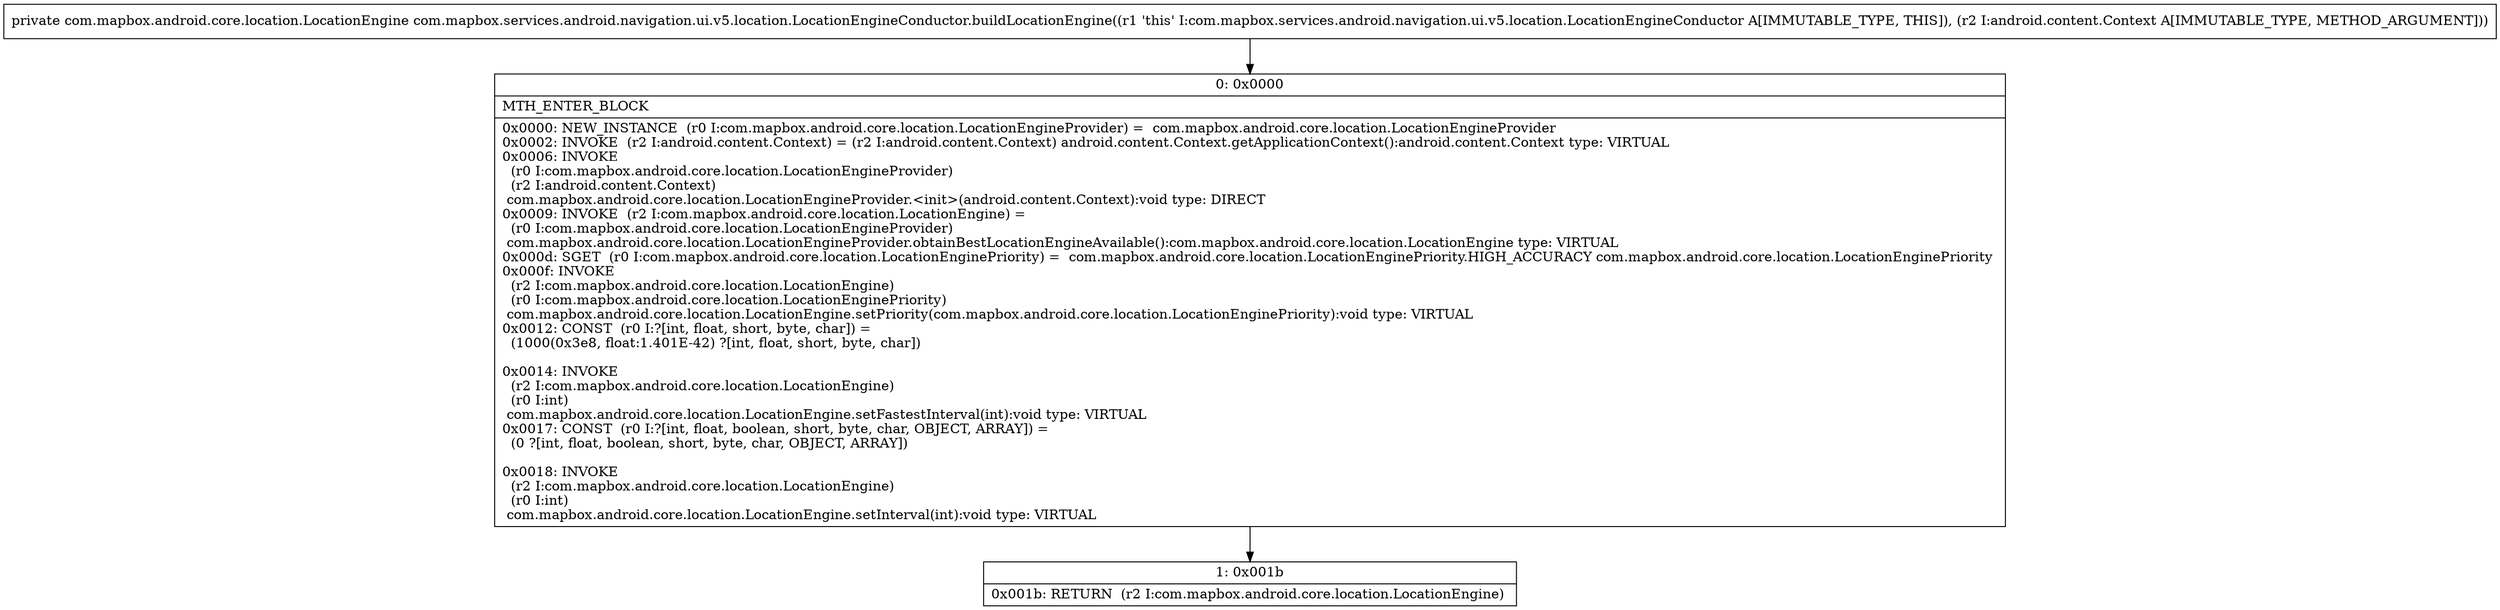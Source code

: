digraph "CFG forcom.mapbox.services.android.navigation.ui.v5.location.LocationEngineConductor.buildLocationEngine(Landroid\/content\/Context;)Lcom\/mapbox\/android\/core\/location\/LocationEngine;" {
Node_0 [shape=record,label="{0\:\ 0x0000|MTH_ENTER_BLOCK\l|0x0000: NEW_INSTANCE  (r0 I:com.mapbox.android.core.location.LocationEngineProvider) =  com.mapbox.android.core.location.LocationEngineProvider \l0x0002: INVOKE  (r2 I:android.content.Context) = (r2 I:android.content.Context) android.content.Context.getApplicationContext():android.content.Context type: VIRTUAL \l0x0006: INVOKE  \l  (r0 I:com.mapbox.android.core.location.LocationEngineProvider)\l  (r2 I:android.content.Context)\l com.mapbox.android.core.location.LocationEngineProvider.\<init\>(android.content.Context):void type: DIRECT \l0x0009: INVOKE  (r2 I:com.mapbox.android.core.location.LocationEngine) = \l  (r0 I:com.mapbox.android.core.location.LocationEngineProvider)\l com.mapbox.android.core.location.LocationEngineProvider.obtainBestLocationEngineAvailable():com.mapbox.android.core.location.LocationEngine type: VIRTUAL \l0x000d: SGET  (r0 I:com.mapbox.android.core.location.LocationEnginePriority) =  com.mapbox.android.core.location.LocationEnginePriority.HIGH_ACCURACY com.mapbox.android.core.location.LocationEnginePriority \l0x000f: INVOKE  \l  (r2 I:com.mapbox.android.core.location.LocationEngine)\l  (r0 I:com.mapbox.android.core.location.LocationEnginePriority)\l com.mapbox.android.core.location.LocationEngine.setPriority(com.mapbox.android.core.location.LocationEnginePriority):void type: VIRTUAL \l0x0012: CONST  (r0 I:?[int, float, short, byte, char]) = \l  (1000(0x3e8, float:1.401E\-42) ?[int, float, short, byte, char])\l \l0x0014: INVOKE  \l  (r2 I:com.mapbox.android.core.location.LocationEngine)\l  (r0 I:int)\l com.mapbox.android.core.location.LocationEngine.setFastestInterval(int):void type: VIRTUAL \l0x0017: CONST  (r0 I:?[int, float, boolean, short, byte, char, OBJECT, ARRAY]) = \l  (0 ?[int, float, boolean, short, byte, char, OBJECT, ARRAY])\l \l0x0018: INVOKE  \l  (r2 I:com.mapbox.android.core.location.LocationEngine)\l  (r0 I:int)\l com.mapbox.android.core.location.LocationEngine.setInterval(int):void type: VIRTUAL \l}"];
Node_1 [shape=record,label="{1\:\ 0x001b|0x001b: RETURN  (r2 I:com.mapbox.android.core.location.LocationEngine) \l}"];
MethodNode[shape=record,label="{private com.mapbox.android.core.location.LocationEngine com.mapbox.services.android.navigation.ui.v5.location.LocationEngineConductor.buildLocationEngine((r1 'this' I:com.mapbox.services.android.navigation.ui.v5.location.LocationEngineConductor A[IMMUTABLE_TYPE, THIS]), (r2 I:android.content.Context A[IMMUTABLE_TYPE, METHOD_ARGUMENT])) }"];
MethodNode -> Node_0;
Node_0 -> Node_1;
}

